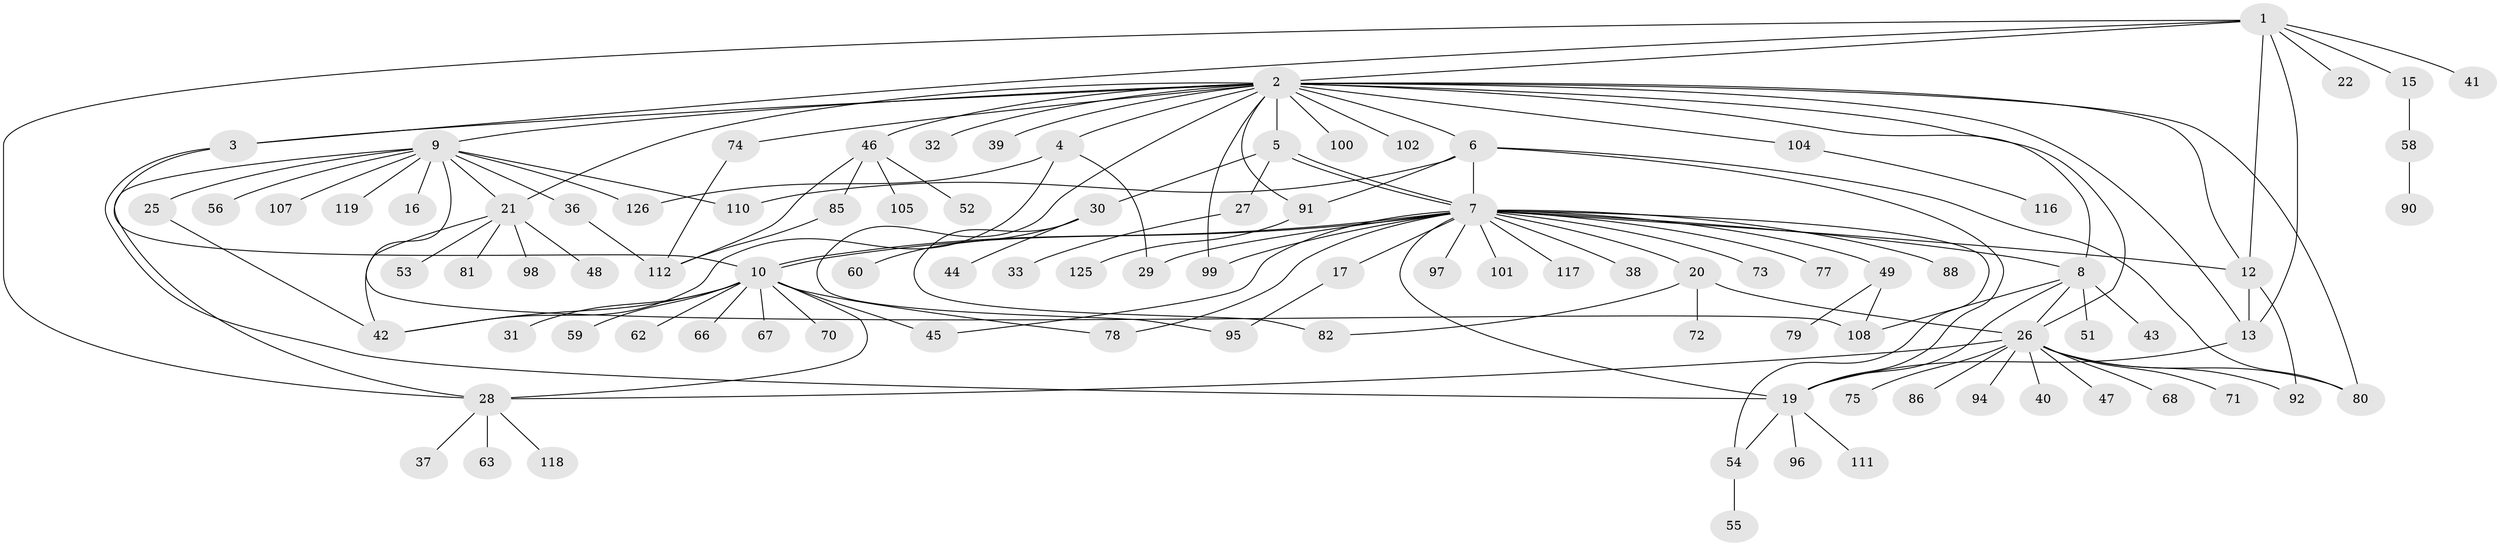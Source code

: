 // Generated by graph-tools (version 1.1) at 2025/51/02/27/25 19:51:56]
// undirected, 96 vertices, 136 edges
graph export_dot {
graph [start="1"]
  node [color=gray90,style=filled];
  1 [super="+24"];
  2 [super="+18"];
  3 [super="+34"];
  4 [super="+69"];
  5;
  6 [super="+87"];
  7 [super="+11"];
  8 [super="+120"];
  9 [super="+93"];
  10 [super="+61"];
  12 [super="+14"];
  13;
  15 [super="+115"];
  16;
  17;
  19 [super="+76"];
  20;
  21 [super="+23"];
  22;
  25;
  26 [super="+35"];
  27;
  28 [super="+57"];
  29;
  30 [super="+121"];
  31;
  32;
  33;
  36 [super="+109"];
  37;
  38;
  39 [super="+83"];
  40;
  41;
  42 [super="+64"];
  43 [super="+103"];
  44;
  45;
  46 [super="+50"];
  47 [super="+84"];
  48;
  49 [super="+65"];
  51;
  52;
  53;
  54;
  55;
  56;
  58;
  59;
  60;
  62;
  63;
  66;
  67;
  68 [super="+113"];
  70;
  71;
  72 [super="+106"];
  73;
  74 [super="+89"];
  75;
  77;
  78;
  79;
  80;
  81;
  82 [super="+114"];
  85;
  86;
  88;
  90;
  91;
  92;
  94;
  95 [super="+122"];
  96;
  97;
  98;
  99;
  100;
  101;
  102;
  104 [super="+123"];
  105;
  107;
  108;
  110;
  111;
  112 [super="+124"];
  116;
  117;
  118;
  119;
  125;
  126;
  1 -- 2 [weight=2];
  1 -- 3;
  1 -- 12;
  1 -- 13;
  1 -- 15;
  1 -- 22;
  1 -- 28;
  1 -- 41;
  2 -- 3;
  2 -- 4;
  2 -- 5;
  2 -- 6;
  2 -- 8;
  2 -- 9;
  2 -- 21;
  2 -- 26;
  2 -- 32;
  2 -- 39;
  2 -- 74;
  2 -- 80;
  2 -- 91;
  2 -- 95;
  2 -- 99;
  2 -- 100;
  2 -- 102;
  2 -- 104;
  2 -- 13;
  2 -- 46;
  2 -- 12;
  3 -- 10;
  3 -- 19;
  4 -- 29;
  4 -- 126;
  4 -- 42;
  5 -- 7;
  5 -- 7;
  5 -- 27;
  5 -- 30;
  6 -- 19;
  6 -- 80;
  6 -- 91;
  6 -- 110;
  6 -- 7;
  7 -- 8;
  7 -- 10;
  7 -- 10;
  7 -- 12;
  7 -- 20;
  7 -- 29;
  7 -- 38;
  7 -- 45;
  7 -- 49;
  7 -- 77;
  7 -- 78;
  7 -- 88;
  7 -- 99;
  7 -- 101;
  7 -- 97;
  7 -- 17;
  7 -- 117;
  7 -- 54;
  7 -- 73;
  7 -- 19;
  8 -- 19;
  8 -- 43;
  8 -- 51;
  8 -- 108;
  8 -- 26;
  9 -- 16;
  9 -- 21;
  9 -- 25;
  9 -- 28;
  9 -- 36;
  9 -- 56;
  9 -- 107;
  9 -- 108;
  9 -- 110;
  9 -- 119;
  9 -- 126;
  10 -- 31;
  10 -- 45;
  10 -- 59;
  10 -- 62;
  10 -- 66;
  10 -- 67;
  10 -- 78;
  10 -- 42;
  10 -- 70;
  10 -- 28;
  12 -- 13;
  12 -- 92;
  13 -- 19;
  15 -- 58;
  17 -- 95;
  19 -- 54;
  19 -- 96;
  19 -- 111;
  20 -- 26;
  20 -- 72;
  20 -- 82;
  21 -- 48;
  21 -- 53;
  21 -- 81;
  21 -- 42;
  21 -- 98;
  25 -- 42;
  26 -- 40;
  26 -- 47;
  26 -- 71;
  26 -- 75;
  26 -- 80;
  26 -- 86;
  26 -- 92;
  26 -- 94;
  26 -- 28;
  26 -- 68;
  27 -- 33;
  28 -- 37;
  28 -- 63;
  28 -- 118;
  30 -- 44;
  30 -- 60;
  30 -- 82;
  36 -- 112;
  46 -- 85;
  46 -- 105;
  46 -- 52;
  46 -- 112;
  49 -- 79;
  49 -- 108;
  54 -- 55;
  58 -- 90;
  74 -- 112;
  85 -- 112;
  91 -- 125;
  104 -- 116;
}
